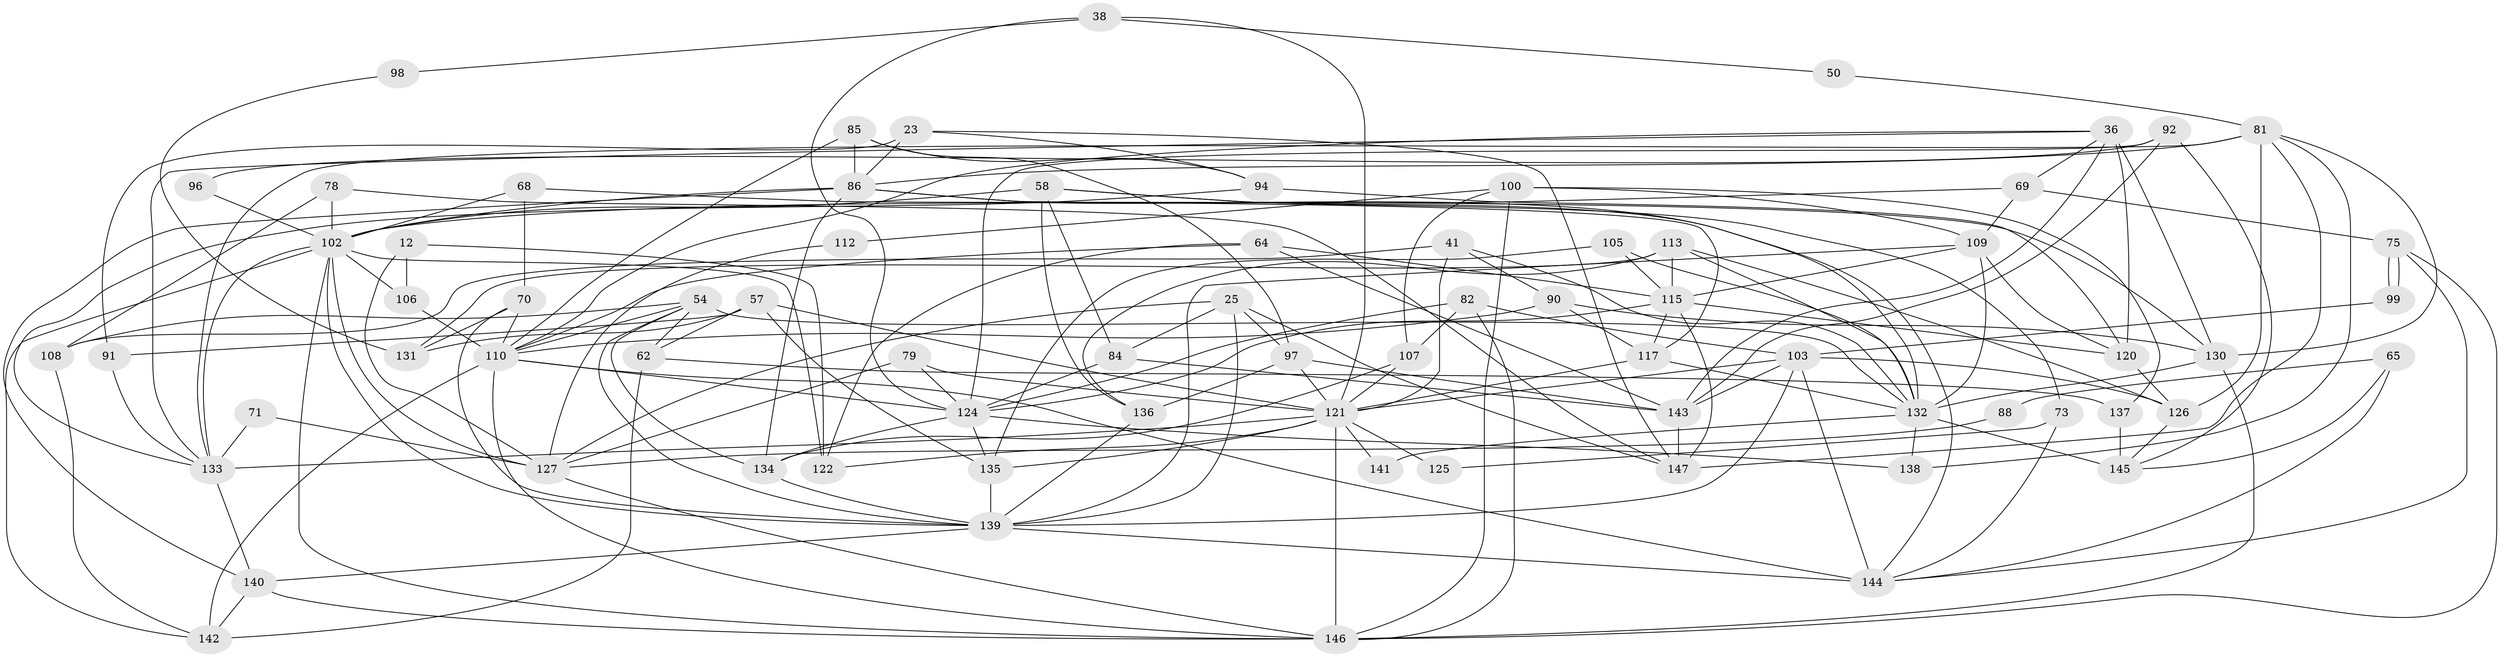 // original degree distribution, {4: 0.3197278911564626, 3: 0.23809523809523808, 5: 0.14965986394557823, 6: 0.08163265306122448, 2: 0.14285714285714285, 7: 0.061224489795918366, 8: 0.006802721088435374}
// Generated by graph-tools (version 1.1) at 2025/54/03/04/25 21:54:29]
// undirected, 73 vertices, 184 edges
graph export_dot {
graph [start="1"]
  node [color=gray90,style=filled];
  12;
  23;
  25;
  36;
  38;
  41;
  50;
  54 [super="+15"];
  57;
  58 [super="+27"];
  62 [super="+37"];
  64;
  65;
  68;
  69;
  70;
  71;
  73;
  75;
  78;
  79;
  81;
  82;
  84;
  85;
  86 [super="+9+34"];
  88;
  90;
  91 [super="+80"];
  92;
  94;
  96;
  97 [super="+5"];
  98;
  99;
  100 [super="+40"];
  102 [super="+49+72"];
  103 [super="+101+30+61"];
  105 [super="+35"];
  106;
  107 [super="+19"];
  108;
  109 [super="+2+60"];
  110 [super="+66"];
  112;
  113;
  115 [super="+21+43+53"];
  117 [super="+33+95"];
  120 [super="+77"];
  121 [super="+119+18+42+63"];
  122;
  124 [super="+67"];
  125;
  126 [super="+56"];
  127 [super="+83"];
  130 [super="+24"];
  131;
  132 [super="+44+123"];
  133 [super="+87+111"];
  134 [super="+52+118"];
  135 [super="+89"];
  136;
  137;
  138 [super="+22"];
  139 [super="+46+93"];
  140 [super="+47+51"];
  141;
  142;
  143 [super="+32"];
  144 [super="+55+59"];
  145 [super="+8"];
  146 [super="+116+45+128"];
  147 [super="+129"];
  12 -- 127;
  12 -- 106;
  12 -- 122;
  23 -- 91 [weight=2];
  23 -- 94;
  23 -- 147;
  23 -- 86;
  25 -- 84;
  25 -- 147;
  25 -- 97 [weight=2];
  25 -- 127;
  25 -- 139;
  36 -- 143 [weight=2];
  36 -- 69;
  36 -- 110;
  36 -- 133;
  36 -- 130;
  36 -- 120;
  38 -- 124;
  38 -- 50;
  38 -- 98;
  38 -- 121;
  41 -- 108;
  41 -- 90;
  41 -- 121;
  41 -- 132;
  50 -- 81;
  54 -- 108;
  54 -- 132;
  54 -- 134 [weight=2];
  54 -- 62;
  54 -- 110;
  54 -- 139;
  57 -- 131;
  57 -- 62;
  57 -- 91;
  57 -- 135;
  57 -- 121;
  58 -- 136;
  58 -- 73;
  58 -- 84;
  58 -- 102;
  58 -- 132;
  62 -- 142;
  62 -- 137;
  64 -- 122;
  64 -- 115;
  64 -- 143;
  64 -- 110;
  65 -- 88;
  65 -- 145;
  65 -- 144;
  68 -- 102;
  68 -- 70;
  68 -- 130;
  69 -- 75;
  69 -- 109;
  69 -- 102;
  70 -- 131;
  70 -- 110;
  70 -- 139;
  71 -- 127;
  71 -- 133;
  73 -- 125;
  73 -- 144;
  75 -- 99;
  75 -- 99;
  75 -- 146;
  75 -- 144;
  78 -- 147;
  78 -- 108;
  78 -- 102;
  79 -- 121;
  79 -- 127;
  79 -- 124;
  81 -- 126 [weight=2];
  81 -- 138;
  81 -- 147;
  81 -- 133;
  81 -- 86;
  81 -- 130;
  82 -- 107;
  82 -- 146;
  82 -- 103;
  82 -- 124;
  84 -- 143;
  84 -- 124;
  85 -- 94;
  85 -- 97;
  85 -- 86;
  85 -- 110;
  86 -- 134;
  86 -- 102 [weight=2];
  86 -- 140;
  86 -- 117 [weight=2];
  86 -- 144;
  88 -- 127;
  90 -- 130;
  90 -- 117;
  90 -- 110;
  91 -- 133;
  92 -- 143;
  92 -- 96;
  92 -- 145;
  92 -- 124;
  94 -- 120;
  94 -- 133;
  96 -- 102;
  97 -- 143;
  97 -- 136;
  97 -- 121;
  98 -- 131;
  99 -- 103;
  100 -- 112;
  100 -- 137;
  100 -- 146 [weight=3];
  100 -- 107;
  100 -- 109;
  102 -- 146 [weight=2];
  102 -- 142;
  102 -- 122 [weight=2];
  102 -- 133 [weight=2];
  102 -- 106;
  102 -- 139 [weight=2];
  102 -- 127;
  103 -- 121 [weight=3];
  103 -- 126;
  103 -- 143;
  103 -- 144 [weight=2];
  103 -- 139;
  105 -- 135;
  105 -- 132;
  105 -- 115;
  106 -- 110;
  107 -- 121 [weight=2];
  107 -- 134;
  108 -- 142;
  109 -- 120 [weight=2];
  109 -- 139 [weight=2];
  109 -- 115;
  109 -- 132;
  110 -- 146 [weight=2];
  110 -- 142;
  110 -- 144;
  110 -- 124 [weight=2];
  112 -- 127;
  113 -- 132;
  113 -- 126;
  113 -- 131;
  113 -- 136;
  113 -- 115;
  115 -- 147 [weight=2];
  115 -- 117;
  115 -- 124 [weight=2];
  115 -- 120;
  117 -- 132;
  117 -- 121;
  120 -- 126;
  121 -- 122;
  121 -- 141;
  121 -- 125;
  121 -- 146 [weight=4];
  121 -- 135 [weight=2];
  121 -- 133;
  124 -- 134;
  124 -- 135;
  124 -- 138 [weight=2];
  126 -- 145;
  127 -- 146 [weight=3];
  130 -- 146;
  130 -- 132;
  132 -- 145 [weight=3];
  132 -- 138;
  132 -- 141;
  133 -- 140;
  134 -- 139 [weight=2];
  135 -- 139 [weight=2];
  136 -- 139;
  137 -- 145 [weight=2];
  139 -- 144;
  139 -- 140;
  140 -- 146;
  140 -- 142;
  143 -- 147;
}

